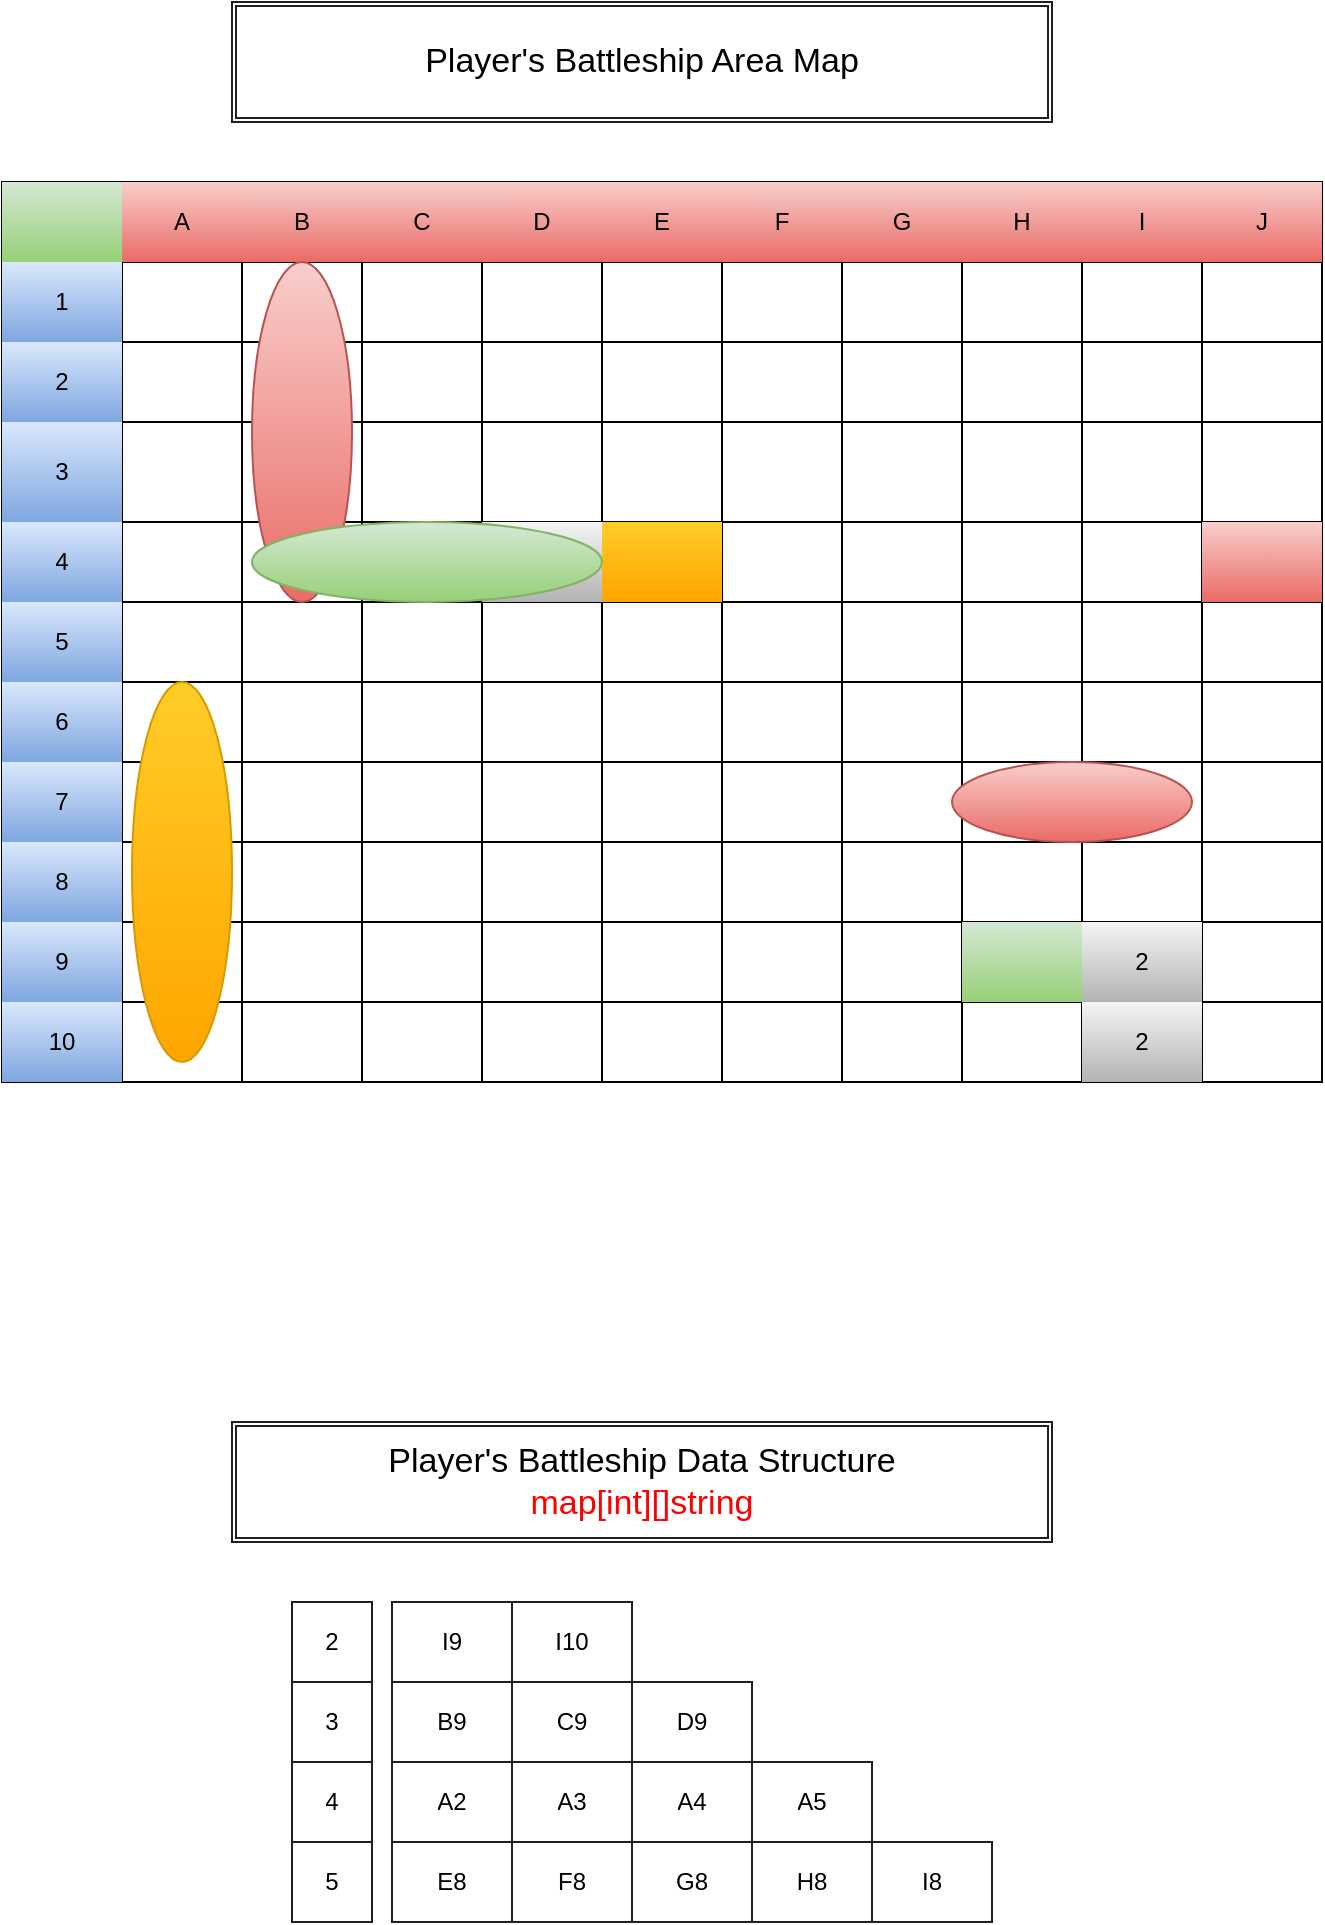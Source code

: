 <mxfile version="18.0.7" type="device"><diagram id="h05u7Pq15BUzlcT7eHRh" name="Page-1"><mxGraphModel dx="1426" dy="708" grid="1" gridSize="10" guides="1" tooltips="1" connect="1" arrows="1" fold="1" page="1" pageScale="1" pageWidth="850" pageHeight="1100" math="0" shadow="0"><root><mxCell id="0"/><mxCell id="1" parent="0"/><mxCell id="_9faT1ZY1hjfOCnHFq_g-1" value="" style="shape=table;html=1;whiteSpace=wrap;startSize=0;container=1;collapsible=0;childLayout=tableLayout;" parent="1" vertex="1"><mxGeometry x="95" y="120" width="660" height="450" as="geometry"/></mxCell><mxCell id="_9faT1ZY1hjfOCnHFq_g-2" value="" style="shape=tableRow;horizontal=0;startSize=0;swimlaneHead=0;swimlaneBody=0;top=0;left=0;bottom=0;right=0;collapsible=0;dropTarget=0;fillColor=none;points=[[0,0.5],[1,0.5]];portConstraint=eastwest;" parent="_9faT1ZY1hjfOCnHFq_g-1" vertex="1"><mxGeometry width="660" height="40" as="geometry"/></mxCell><mxCell id="_9faT1ZY1hjfOCnHFq_g-35" style="shape=partialRectangle;html=1;whiteSpace=wrap;connectable=0;fillColor=#d5e8d4;top=0;left=0;bottom=0;right=0;overflow=hidden;gradientColor=#97d077;strokeColor=#82b366;" parent="_9faT1ZY1hjfOCnHFq_g-2" vertex="1"><mxGeometry width="60" height="40" as="geometry"><mxRectangle width="60" height="40" as="alternateBounds"/></mxGeometry></mxCell><mxCell id="_9faT1ZY1hjfOCnHFq_g-32" value="A" style="shape=partialRectangle;html=1;whiteSpace=wrap;connectable=0;fillColor=#f8cecc;top=0;left=0;bottom=0;right=0;overflow=hidden;strokeColor=#b85450;gradientColor=#ea6b66;" parent="_9faT1ZY1hjfOCnHFq_g-2" vertex="1"><mxGeometry x="60" width="60" height="40" as="geometry"><mxRectangle width="60" height="40" as="alternateBounds"/></mxGeometry></mxCell><mxCell id="_9faT1ZY1hjfOCnHFq_g-29" value="B" style="shape=partialRectangle;html=1;whiteSpace=wrap;connectable=0;fillColor=#f8cecc;top=0;left=0;bottom=0;right=0;overflow=hidden;gradientColor=#ea6b66;strokeColor=#b85450;" parent="_9faT1ZY1hjfOCnHFq_g-2" vertex="1"><mxGeometry x="120" width="60" height="40" as="geometry"><mxRectangle width="60" height="40" as="alternateBounds"/></mxGeometry></mxCell><mxCell id="_9faT1ZY1hjfOCnHFq_g-26" value="C" style="shape=partialRectangle;html=1;whiteSpace=wrap;connectable=0;fillColor=#f8cecc;top=0;left=0;bottom=0;right=0;overflow=hidden;gradientColor=#ea6b66;strokeColor=#b85450;" parent="_9faT1ZY1hjfOCnHFq_g-2" vertex="1"><mxGeometry x="180" width="60" height="40" as="geometry"><mxRectangle width="60" height="40" as="alternateBounds"/></mxGeometry></mxCell><mxCell id="_9faT1ZY1hjfOCnHFq_g-23" value="D" style="shape=partialRectangle;html=1;whiteSpace=wrap;connectable=0;fillColor=#f8cecc;top=0;left=0;bottom=0;right=0;overflow=hidden;gradientColor=#ea6b66;strokeColor=#b85450;" parent="_9faT1ZY1hjfOCnHFq_g-2" vertex="1"><mxGeometry x="240" width="60" height="40" as="geometry"><mxRectangle width="60" height="40" as="alternateBounds"/></mxGeometry></mxCell><mxCell id="_9faT1ZY1hjfOCnHFq_g-20" value="E" style="shape=partialRectangle;html=1;whiteSpace=wrap;connectable=0;fillColor=#f8cecc;top=0;left=0;bottom=0;right=0;overflow=hidden;gradientColor=#ea6b66;strokeColor=#b85450;" parent="_9faT1ZY1hjfOCnHFq_g-2" vertex="1"><mxGeometry x="300" width="60" height="40" as="geometry"><mxRectangle width="60" height="40" as="alternateBounds"/></mxGeometry></mxCell><mxCell id="_9faT1ZY1hjfOCnHFq_g-17" value="F" style="shape=partialRectangle;html=1;whiteSpace=wrap;connectable=0;fillColor=#f8cecc;top=0;left=0;bottom=0;right=0;overflow=hidden;gradientColor=#ea6b66;strokeColor=#b85450;" parent="_9faT1ZY1hjfOCnHFq_g-2" vertex="1"><mxGeometry x="360" width="60" height="40" as="geometry"><mxRectangle width="60" height="40" as="alternateBounds"/></mxGeometry></mxCell><mxCell id="_9faT1ZY1hjfOCnHFq_g-14" value="G" style="shape=partialRectangle;html=1;whiteSpace=wrap;connectable=0;fillColor=#f8cecc;top=0;left=0;bottom=0;right=0;overflow=hidden;gradientColor=#ea6b66;strokeColor=#b85450;" parent="_9faT1ZY1hjfOCnHFq_g-2" vertex="1"><mxGeometry x="420" width="60" height="40" as="geometry"><mxRectangle width="60" height="40" as="alternateBounds"/></mxGeometry></mxCell><mxCell id="_9faT1ZY1hjfOCnHFq_g-3" value="H" style="shape=partialRectangle;html=1;whiteSpace=wrap;connectable=0;fillColor=#f8cecc;top=0;left=0;bottom=0;right=0;overflow=hidden;gradientColor=#ea6b66;strokeColor=#b85450;" parent="_9faT1ZY1hjfOCnHFq_g-2" vertex="1"><mxGeometry x="480" width="60" height="40" as="geometry"><mxRectangle width="60" height="40" as="alternateBounds"/></mxGeometry></mxCell><mxCell id="_9faT1ZY1hjfOCnHFq_g-4" value="I" style="shape=partialRectangle;html=1;whiteSpace=wrap;connectable=0;fillColor=#f8cecc;top=0;left=0;bottom=0;right=0;overflow=hidden;gradientColor=#ea6b66;strokeColor=#b85450;" parent="_9faT1ZY1hjfOCnHFq_g-2" vertex="1"><mxGeometry x="540" width="60" height="40" as="geometry"><mxRectangle width="60" height="40" as="alternateBounds"/></mxGeometry></mxCell><mxCell id="_9faT1ZY1hjfOCnHFq_g-5" value="J" style="shape=partialRectangle;html=1;whiteSpace=wrap;connectable=0;fillColor=#f8cecc;top=0;left=0;bottom=0;right=0;overflow=hidden;gradientColor=#ea6b66;strokeColor=#b85450;" parent="_9faT1ZY1hjfOCnHFq_g-2" vertex="1"><mxGeometry x="600" width="60" height="40" as="geometry"><mxRectangle width="60" height="40" as="alternateBounds"/></mxGeometry></mxCell><mxCell id="_9faT1ZY1hjfOCnHFq_g-6" value="" style="shape=tableRow;horizontal=0;startSize=0;swimlaneHead=0;swimlaneBody=0;top=0;left=0;bottom=0;right=0;collapsible=0;dropTarget=0;fillColor=none;points=[[0,0.5],[1,0.5]];portConstraint=eastwest;" parent="_9faT1ZY1hjfOCnHFq_g-1" vertex="1"><mxGeometry y="40" width="660" height="40" as="geometry"/></mxCell><mxCell id="_9faT1ZY1hjfOCnHFq_g-36" value="1" style="shape=partialRectangle;html=1;whiteSpace=wrap;connectable=0;fillColor=#dae8fc;top=0;left=0;bottom=0;right=0;overflow=hidden;gradientColor=#7ea6e0;strokeColor=#6c8ebf;" parent="_9faT1ZY1hjfOCnHFq_g-6" vertex="1"><mxGeometry width="60" height="40" as="geometry"><mxRectangle width="60" height="40" as="alternateBounds"/></mxGeometry></mxCell><mxCell id="_9faT1ZY1hjfOCnHFq_g-33" style="shape=partialRectangle;html=1;whiteSpace=wrap;connectable=0;fillColor=none;top=0;left=0;bottom=0;right=0;overflow=hidden;" parent="_9faT1ZY1hjfOCnHFq_g-6" vertex="1"><mxGeometry x="60" width="60" height="40" as="geometry"><mxRectangle width="60" height="40" as="alternateBounds"/></mxGeometry></mxCell><mxCell id="_9faT1ZY1hjfOCnHFq_g-30" style="shape=partialRectangle;html=1;whiteSpace=wrap;connectable=0;fillColor=none;top=0;left=0;bottom=0;right=0;overflow=hidden;" parent="_9faT1ZY1hjfOCnHFq_g-6" vertex="1"><mxGeometry x="120" width="60" height="40" as="geometry"><mxRectangle width="60" height="40" as="alternateBounds"/></mxGeometry></mxCell><mxCell id="_9faT1ZY1hjfOCnHFq_g-27" style="shape=partialRectangle;html=1;whiteSpace=wrap;connectable=0;fillColor=none;top=0;left=0;bottom=0;right=0;overflow=hidden;" parent="_9faT1ZY1hjfOCnHFq_g-6" vertex="1"><mxGeometry x="180" width="60" height="40" as="geometry"><mxRectangle width="60" height="40" as="alternateBounds"/></mxGeometry></mxCell><mxCell id="_9faT1ZY1hjfOCnHFq_g-24" style="shape=partialRectangle;html=1;whiteSpace=wrap;connectable=0;fillColor=none;top=0;left=0;bottom=0;right=0;overflow=hidden;" parent="_9faT1ZY1hjfOCnHFq_g-6" vertex="1"><mxGeometry x="240" width="60" height="40" as="geometry"><mxRectangle width="60" height="40" as="alternateBounds"/></mxGeometry></mxCell><mxCell id="_9faT1ZY1hjfOCnHFq_g-21" style="shape=partialRectangle;html=1;whiteSpace=wrap;connectable=0;fillColor=none;top=0;left=0;bottom=0;right=0;overflow=hidden;" parent="_9faT1ZY1hjfOCnHFq_g-6" vertex="1"><mxGeometry x="300" width="60" height="40" as="geometry"><mxRectangle width="60" height="40" as="alternateBounds"/></mxGeometry></mxCell><mxCell id="_9faT1ZY1hjfOCnHFq_g-18" style="shape=partialRectangle;html=1;whiteSpace=wrap;connectable=0;fillColor=none;top=0;left=0;bottom=0;right=0;overflow=hidden;" parent="_9faT1ZY1hjfOCnHFq_g-6" vertex="1"><mxGeometry x="360" width="60" height="40" as="geometry"><mxRectangle width="60" height="40" as="alternateBounds"/></mxGeometry></mxCell><mxCell id="_9faT1ZY1hjfOCnHFq_g-15" style="shape=partialRectangle;html=1;whiteSpace=wrap;connectable=0;fillColor=none;top=0;left=0;bottom=0;right=0;overflow=hidden;" parent="_9faT1ZY1hjfOCnHFq_g-6" vertex="1"><mxGeometry x="420" width="60" height="40" as="geometry"><mxRectangle width="60" height="40" as="alternateBounds"/></mxGeometry></mxCell><mxCell id="_9faT1ZY1hjfOCnHFq_g-7" value="" style="shape=partialRectangle;html=1;whiteSpace=wrap;connectable=0;fillColor=none;top=0;left=0;bottom=0;right=0;overflow=hidden;" parent="_9faT1ZY1hjfOCnHFq_g-6" vertex="1"><mxGeometry x="480" width="60" height="40" as="geometry"><mxRectangle width="60" height="40" as="alternateBounds"/></mxGeometry></mxCell><mxCell id="_9faT1ZY1hjfOCnHFq_g-8" value="" style="shape=partialRectangle;html=1;whiteSpace=wrap;connectable=0;fillColor=none;top=0;left=0;bottom=0;right=0;overflow=hidden;" parent="_9faT1ZY1hjfOCnHFq_g-6" vertex="1"><mxGeometry x="540" width="60" height="40" as="geometry"><mxRectangle width="60" height="40" as="alternateBounds"/></mxGeometry></mxCell><mxCell id="_9faT1ZY1hjfOCnHFq_g-9" value="" style="shape=partialRectangle;html=1;whiteSpace=wrap;connectable=0;fillColor=none;top=0;left=0;bottom=0;right=0;overflow=hidden;" parent="_9faT1ZY1hjfOCnHFq_g-6" vertex="1"><mxGeometry x="600" width="60" height="40" as="geometry"><mxRectangle width="60" height="40" as="alternateBounds"/></mxGeometry></mxCell><mxCell id="_9faT1ZY1hjfOCnHFq_g-10" value="" style="shape=tableRow;horizontal=0;startSize=0;swimlaneHead=0;swimlaneBody=0;top=0;left=0;bottom=0;right=0;collapsible=0;dropTarget=0;fillColor=none;points=[[0,0.5],[1,0.5]];portConstraint=eastwest;" parent="_9faT1ZY1hjfOCnHFq_g-1" vertex="1"><mxGeometry y="80" width="660" height="40" as="geometry"/></mxCell><mxCell id="_9faT1ZY1hjfOCnHFq_g-37" value="2" style="shape=partialRectangle;html=1;whiteSpace=wrap;connectable=0;fillColor=#dae8fc;top=0;left=0;bottom=0;right=0;overflow=hidden;gradientColor=#7ea6e0;strokeColor=#6c8ebf;" parent="_9faT1ZY1hjfOCnHFq_g-10" vertex="1"><mxGeometry width="60" height="40" as="geometry"><mxRectangle width="60" height="40" as="alternateBounds"/></mxGeometry></mxCell><mxCell id="_9faT1ZY1hjfOCnHFq_g-34" style="shape=partialRectangle;html=1;whiteSpace=wrap;connectable=0;fillColor=none;top=0;left=0;bottom=0;right=0;overflow=hidden;" parent="_9faT1ZY1hjfOCnHFq_g-10" vertex="1"><mxGeometry x="60" width="60" height="40" as="geometry"><mxRectangle width="60" height="40" as="alternateBounds"/></mxGeometry></mxCell><mxCell id="_9faT1ZY1hjfOCnHFq_g-31" style="shape=partialRectangle;html=1;whiteSpace=wrap;connectable=0;fillColor=none;top=0;left=0;bottom=0;right=0;overflow=hidden;" parent="_9faT1ZY1hjfOCnHFq_g-10" vertex="1"><mxGeometry x="120" width="60" height="40" as="geometry"><mxRectangle width="60" height="40" as="alternateBounds"/></mxGeometry></mxCell><mxCell id="_9faT1ZY1hjfOCnHFq_g-28" style="shape=partialRectangle;html=1;whiteSpace=wrap;connectable=0;fillColor=none;top=0;left=0;bottom=0;right=0;overflow=hidden;" parent="_9faT1ZY1hjfOCnHFq_g-10" vertex="1"><mxGeometry x="180" width="60" height="40" as="geometry"><mxRectangle width="60" height="40" as="alternateBounds"/></mxGeometry></mxCell><mxCell id="_9faT1ZY1hjfOCnHFq_g-25" style="shape=partialRectangle;html=1;whiteSpace=wrap;connectable=0;fillColor=none;top=0;left=0;bottom=0;right=0;overflow=hidden;" parent="_9faT1ZY1hjfOCnHFq_g-10" vertex="1"><mxGeometry x="240" width="60" height="40" as="geometry"><mxRectangle width="60" height="40" as="alternateBounds"/></mxGeometry></mxCell><mxCell id="_9faT1ZY1hjfOCnHFq_g-22" style="shape=partialRectangle;html=1;whiteSpace=wrap;connectable=0;fillColor=none;top=0;left=0;bottom=0;right=0;overflow=hidden;" parent="_9faT1ZY1hjfOCnHFq_g-10" vertex="1"><mxGeometry x="300" width="60" height="40" as="geometry"><mxRectangle width="60" height="40" as="alternateBounds"/></mxGeometry></mxCell><mxCell id="_9faT1ZY1hjfOCnHFq_g-19" style="shape=partialRectangle;html=1;whiteSpace=wrap;connectable=0;fillColor=none;top=0;left=0;bottom=0;right=0;overflow=hidden;" parent="_9faT1ZY1hjfOCnHFq_g-10" vertex="1"><mxGeometry x="360" width="60" height="40" as="geometry"><mxRectangle width="60" height="40" as="alternateBounds"/></mxGeometry></mxCell><mxCell id="_9faT1ZY1hjfOCnHFq_g-16" style="shape=partialRectangle;html=1;whiteSpace=wrap;connectable=0;fillColor=none;top=0;left=0;bottom=0;right=0;overflow=hidden;" parent="_9faT1ZY1hjfOCnHFq_g-10" vertex="1"><mxGeometry x="420" width="60" height="40" as="geometry"><mxRectangle width="60" height="40" as="alternateBounds"/></mxGeometry></mxCell><mxCell id="_9faT1ZY1hjfOCnHFq_g-11" value="" style="shape=partialRectangle;html=1;whiteSpace=wrap;connectable=0;fillColor=none;top=0;left=0;bottom=0;right=0;overflow=hidden;" parent="_9faT1ZY1hjfOCnHFq_g-10" vertex="1"><mxGeometry x="480" width="60" height="40" as="geometry"><mxRectangle width="60" height="40" as="alternateBounds"/></mxGeometry></mxCell><mxCell id="_9faT1ZY1hjfOCnHFq_g-12" value="" style="shape=partialRectangle;html=1;whiteSpace=wrap;connectable=0;fillColor=none;top=0;left=0;bottom=0;right=0;overflow=hidden;" parent="_9faT1ZY1hjfOCnHFq_g-10" vertex="1"><mxGeometry x="540" width="60" height="40" as="geometry"><mxRectangle width="60" height="40" as="alternateBounds"/></mxGeometry></mxCell><mxCell id="_9faT1ZY1hjfOCnHFq_g-13" value="" style="shape=partialRectangle;html=1;whiteSpace=wrap;connectable=0;fillColor=none;top=0;left=0;bottom=0;right=0;overflow=hidden;pointerEvents=1;" parent="_9faT1ZY1hjfOCnHFq_g-10" vertex="1"><mxGeometry x="600" width="60" height="40" as="geometry"><mxRectangle width="60" height="40" as="alternateBounds"/></mxGeometry></mxCell><mxCell id="_9faT1ZY1hjfOCnHFq_g-38" style="shape=tableRow;horizontal=0;startSize=0;swimlaneHead=0;swimlaneBody=0;top=0;left=0;bottom=0;right=0;collapsible=0;dropTarget=0;fillColor=none;points=[[0,0.5],[1,0.5]];portConstraint=eastwest;" parent="_9faT1ZY1hjfOCnHFq_g-1" vertex="1"><mxGeometry y="120" width="660" height="50" as="geometry"/></mxCell><mxCell id="_9faT1ZY1hjfOCnHFq_g-39" value="3" style="shape=partialRectangle;html=1;whiteSpace=wrap;connectable=0;fillColor=#dae8fc;top=0;left=0;bottom=0;right=0;overflow=hidden;gradientColor=#7ea6e0;strokeColor=#6c8ebf;" parent="_9faT1ZY1hjfOCnHFq_g-38" vertex="1"><mxGeometry width="60" height="50" as="geometry"><mxRectangle width="60" height="50" as="alternateBounds"/></mxGeometry></mxCell><mxCell id="_9faT1ZY1hjfOCnHFq_g-40" style="shape=partialRectangle;html=1;whiteSpace=wrap;connectable=0;fillColor=none;top=0;left=0;bottom=0;right=0;overflow=hidden;" parent="_9faT1ZY1hjfOCnHFq_g-38" vertex="1"><mxGeometry x="60" width="60" height="50" as="geometry"><mxRectangle width="60" height="50" as="alternateBounds"/></mxGeometry></mxCell><mxCell id="_9faT1ZY1hjfOCnHFq_g-41" style="shape=partialRectangle;html=1;whiteSpace=wrap;connectable=0;fillColor=none;top=0;left=0;bottom=0;right=0;overflow=hidden;" parent="_9faT1ZY1hjfOCnHFq_g-38" vertex="1"><mxGeometry x="120" width="60" height="50" as="geometry"><mxRectangle width="60" height="50" as="alternateBounds"/></mxGeometry></mxCell><mxCell id="_9faT1ZY1hjfOCnHFq_g-42" style="shape=partialRectangle;html=1;whiteSpace=wrap;connectable=0;fillColor=none;top=0;left=0;bottom=0;right=0;overflow=hidden;" parent="_9faT1ZY1hjfOCnHFq_g-38" vertex="1"><mxGeometry x="180" width="60" height="50" as="geometry"><mxRectangle width="60" height="50" as="alternateBounds"/></mxGeometry></mxCell><mxCell id="_9faT1ZY1hjfOCnHFq_g-43" style="shape=partialRectangle;html=1;whiteSpace=wrap;connectable=0;fillColor=none;top=0;left=0;bottom=0;right=0;overflow=hidden;" parent="_9faT1ZY1hjfOCnHFq_g-38" vertex="1"><mxGeometry x="240" width="60" height="50" as="geometry"><mxRectangle width="60" height="50" as="alternateBounds"/></mxGeometry></mxCell><mxCell id="_9faT1ZY1hjfOCnHFq_g-44" style="shape=partialRectangle;html=1;whiteSpace=wrap;connectable=0;fillColor=none;top=0;left=0;bottom=0;right=0;overflow=hidden;" parent="_9faT1ZY1hjfOCnHFq_g-38" vertex="1"><mxGeometry x="300" width="60" height="50" as="geometry"><mxRectangle width="60" height="50" as="alternateBounds"/></mxGeometry></mxCell><mxCell id="_9faT1ZY1hjfOCnHFq_g-45" style="shape=partialRectangle;html=1;whiteSpace=wrap;connectable=0;fillColor=none;top=0;left=0;bottom=0;right=0;overflow=hidden;" parent="_9faT1ZY1hjfOCnHFq_g-38" vertex="1"><mxGeometry x="360" width="60" height="50" as="geometry"><mxRectangle width="60" height="50" as="alternateBounds"/></mxGeometry></mxCell><mxCell id="_9faT1ZY1hjfOCnHFq_g-46" style="shape=partialRectangle;html=1;whiteSpace=wrap;connectable=0;fillColor=none;top=0;left=0;bottom=0;right=0;overflow=hidden;" parent="_9faT1ZY1hjfOCnHFq_g-38" vertex="1"><mxGeometry x="420" width="60" height="50" as="geometry"><mxRectangle width="60" height="50" as="alternateBounds"/></mxGeometry></mxCell><mxCell id="_9faT1ZY1hjfOCnHFq_g-47" style="shape=partialRectangle;html=1;whiteSpace=wrap;connectable=0;fillColor=none;top=0;left=0;bottom=0;right=0;overflow=hidden;" parent="_9faT1ZY1hjfOCnHFq_g-38" vertex="1"><mxGeometry x="480" width="60" height="50" as="geometry"><mxRectangle width="60" height="50" as="alternateBounds"/></mxGeometry></mxCell><mxCell id="_9faT1ZY1hjfOCnHFq_g-48" style="shape=partialRectangle;html=1;whiteSpace=wrap;connectable=0;fillColor=none;top=0;left=0;bottom=0;right=0;overflow=hidden;" parent="_9faT1ZY1hjfOCnHFq_g-38" vertex="1"><mxGeometry x="540" width="60" height="50" as="geometry"><mxRectangle width="60" height="50" as="alternateBounds"/></mxGeometry></mxCell><mxCell id="_9faT1ZY1hjfOCnHFq_g-49" style="shape=partialRectangle;html=1;whiteSpace=wrap;connectable=0;fillColor=none;top=0;left=0;bottom=0;right=0;overflow=hidden;pointerEvents=1;" parent="_9faT1ZY1hjfOCnHFq_g-38" vertex="1"><mxGeometry x="600" width="60" height="50" as="geometry"><mxRectangle width="60" height="50" as="alternateBounds"/></mxGeometry></mxCell><mxCell id="_9faT1ZY1hjfOCnHFq_g-50" style="shape=tableRow;horizontal=0;startSize=0;swimlaneHead=0;swimlaneBody=0;top=0;left=0;bottom=0;right=0;collapsible=0;dropTarget=0;fillColor=none;points=[[0,0.5],[1,0.5]];portConstraint=eastwest;" parent="_9faT1ZY1hjfOCnHFq_g-1" vertex="1"><mxGeometry y="170" width="660" height="40" as="geometry"/></mxCell><mxCell id="_9faT1ZY1hjfOCnHFq_g-51" value="4" style="shape=partialRectangle;html=1;whiteSpace=wrap;connectable=0;fillColor=#dae8fc;top=0;left=0;bottom=0;right=0;overflow=hidden;gradientColor=#7ea6e0;strokeColor=#6c8ebf;" parent="_9faT1ZY1hjfOCnHFq_g-50" vertex="1"><mxGeometry width="60" height="40" as="geometry"><mxRectangle width="60" height="40" as="alternateBounds"/></mxGeometry></mxCell><mxCell id="_9faT1ZY1hjfOCnHFq_g-52" style="shape=partialRectangle;html=1;whiteSpace=wrap;connectable=0;fillColor=none;top=0;left=0;bottom=0;right=0;overflow=hidden;" parent="_9faT1ZY1hjfOCnHFq_g-50" vertex="1"><mxGeometry x="60" width="60" height="40" as="geometry"><mxRectangle width="60" height="40" as="alternateBounds"/></mxGeometry></mxCell><mxCell id="_9faT1ZY1hjfOCnHFq_g-53" style="shape=partialRectangle;html=1;whiteSpace=wrap;connectable=0;fillColor=none;top=0;left=0;bottom=0;right=0;overflow=hidden;" parent="_9faT1ZY1hjfOCnHFq_g-50" vertex="1"><mxGeometry x="120" width="60" height="40" as="geometry"><mxRectangle width="60" height="40" as="alternateBounds"/></mxGeometry></mxCell><mxCell id="_9faT1ZY1hjfOCnHFq_g-54" style="shape=partialRectangle;html=1;whiteSpace=wrap;connectable=0;fillColor=none;top=0;left=0;bottom=0;right=0;overflow=hidden;" parent="_9faT1ZY1hjfOCnHFq_g-50" vertex="1"><mxGeometry x="180" width="60" height="40" as="geometry"><mxRectangle width="60" height="40" as="alternateBounds"/></mxGeometry></mxCell><mxCell id="_9faT1ZY1hjfOCnHFq_g-55" style="shape=partialRectangle;html=1;whiteSpace=wrap;connectable=0;fillColor=#f5f5f5;top=0;left=0;bottom=0;right=0;overflow=hidden;gradientColor=#b3b3b3;strokeColor=#666666;" parent="_9faT1ZY1hjfOCnHFq_g-50" vertex="1"><mxGeometry x="240" width="60" height="40" as="geometry"><mxRectangle width="60" height="40" as="alternateBounds"/></mxGeometry></mxCell><mxCell id="_9faT1ZY1hjfOCnHFq_g-56" style="shape=partialRectangle;html=1;whiteSpace=wrap;connectable=0;fillColor=#ffcd28;top=0;left=0;bottom=0;right=0;overflow=hidden;gradientColor=#ffa500;strokeColor=#d79b00;" parent="_9faT1ZY1hjfOCnHFq_g-50" vertex="1"><mxGeometry x="300" width="60" height="40" as="geometry"><mxRectangle width="60" height="40" as="alternateBounds"/></mxGeometry></mxCell><mxCell id="_9faT1ZY1hjfOCnHFq_g-57" style="shape=partialRectangle;html=1;whiteSpace=wrap;connectable=0;fillColor=none;top=0;left=0;bottom=0;right=0;overflow=hidden;" parent="_9faT1ZY1hjfOCnHFq_g-50" vertex="1"><mxGeometry x="360" width="60" height="40" as="geometry"><mxRectangle width="60" height="40" as="alternateBounds"/></mxGeometry></mxCell><mxCell id="_9faT1ZY1hjfOCnHFq_g-58" style="shape=partialRectangle;html=1;whiteSpace=wrap;connectable=0;fillColor=none;top=0;left=0;bottom=0;right=0;overflow=hidden;" parent="_9faT1ZY1hjfOCnHFq_g-50" vertex="1"><mxGeometry x="420" width="60" height="40" as="geometry"><mxRectangle width="60" height="40" as="alternateBounds"/></mxGeometry></mxCell><mxCell id="_9faT1ZY1hjfOCnHFq_g-59" style="shape=partialRectangle;html=1;whiteSpace=wrap;connectable=0;fillColor=none;top=0;left=0;bottom=0;right=0;overflow=hidden;" parent="_9faT1ZY1hjfOCnHFq_g-50" vertex="1"><mxGeometry x="480" width="60" height="40" as="geometry"><mxRectangle width="60" height="40" as="alternateBounds"/></mxGeometry></mxCell><mxCell id="_9faT1ZY1hjfOCnHFq_g-60" style="shape=partialRectangle;html=1;whiteSpace=wrap;connectable=0;fillColor=none;top=0;left=0;bottom=0;right=0;overflow=hidden;" parent="_9faT1ZY1hjfOCnHFq_g-50" vertex="1"><mxGeometry x="540" width="60" height="40" as="geometry"><mxRectangle width="60" height="40" as="alternateBounds"/></mxGeometry></mxCell><mxCell id="_9faT1ZY1hjfOCnHFq_g-61" style="shape=partialRectangle;html=1;whiteSpace=wrap;connectable=0;fillColor=#f8cecc;top=0;left=0;bottom=0;right=0;overflow=hidden;pointerEvents=1;gradientColor=#ea6b66;strokeColor=#b85450;" parent="_9faT1ZY1hjfOCnHFq_g-50" vertex="1"><mxGeometry x="600" width="60" height="40" as="geometry"><mxRectangle width="60" height="40" as="alternateBounds"/></mxGeometry></mxCell><mxCell id="_9faT1ZY1hjfOCnHFq_g-62" style="shape=tableRow;horizontal=0;startSize=0;swimlaneHead=0;swimlaneBody=0;top=0;left=0;bottom=0;right=0;collapsible=0;dropTarget=0;fillColor=none;points=[[0,0.5],[1,0.5]];portConstraint=eastwest;" parent="_9faT1ZY1hjfOCnHFq_g-1" vertex="1"><mxGeometry y="210" width="660" height="40" as="geometry"/></mxCell><mxCell id="_9faT1ZY1hjfOCnHFq_g-63" value="5" style="shape=partialRectangle;html=1;whiteSpace=wrap;connectable=0;fillColor=#dae8fc;top=0;left=0;bottom=0;right=0;overflow=hidden;gradientColor=#7ea6e0;strokeColor=#6c8ebf;" parent="_9faT1ZY1hjfOCnHFq_g-62" vertex="1"><mxGeometry width="60" height="40" as="geometry"><mxRectangle width="60" height="40" as="alternateBounds"/></mxGeometry></mxCell><mxCell id="_9faT1ZY1hjfOCnHFq_g-64" style="shape=partialRectangle;html=1;whiteSpace=wrap;connectable=0;fillColor=none;top=0;left=0;bottom=0;right=0;overflow=hidden;" parent="_9faT1ZY1hjfOCnHFq_g-62" vertex="1"><mxGeometry x="60" width="60" height="40" as="geometry"><mxRectangle width="60" height="40" as="alternateBounds"/></mxGeometry></mxCell><mxCell id="_9faT1ZY1hjfOCnHFq_g-65" style="shape=partialRectangle;html=1;whiteSpace=wrap;connectable=0;fillColor=none;top=0;left=0;bottom=0;right=0;overflow=hidden;" parent="_9faT1ZY1hjfOCnHFq_g-62" vertex="1"><mxGeometry x="120" width="60" height="40" as="geometry"><mxRectangle width="60" height="40" as="alternateBounds"/></mxGeometry></mxCell><mxCell id="_9faT1ZY1hjfOCnHFq_g-66" style="shape=partialRectangle;html=1;whiteSpace=wrap;connectable=0;fillColor=none;top=0;left=0;bottom=0;right=0;overflow=hidden;" parent="_9faT1ZY1hjfOCnHFq_g-62" vertex="1"><mxGeometry x="180" width="60" height="40" as="geometry"><mxRectangle width="60" height="40" as="alternateBounds"/></mxGeometry></mxCell><mxCell id="_9faT1ZY1hjfOCnHFq_g-67" style="shape=partialRectangle;html=1;whiteSpace=wrap;connectable=0;fillColor=none;top=0;left=0;bottom=0;right=0;overflow=hidden;" parent="_9faT1ZY1hjfOCnHFq_g-62" vertex="1"><mxGeometry x="240" width="60" height="40" as="geometry"><mxRectangle width="60" height="40" as="alternateBounds"/></mxGeometry></mxCell><mxCell id="_9faT1ZY1hjfOCnHFq_g-68" style="shape=partialRectangle;html=1;whiteSpace=wrap;connectable=0;fillColor=none;top=0;left=0;bottom=0;right=0;overflow=hidden;" parent="_9faT1ZY1hjfOCnHFq_g-62" vertex="1"><mxGeometry x="300" width="60" height="40" as="geometry"><mxRectangle width="60" height="40" as="alternateBounds"/></mxGeometry></mxCell><mxCell id="_9faT1ZY1hjfOCnHFq_g-69" style="shape=partialRectangle;html=1;whiteSpace=wrap;connectable=0;fillColor=none;top=0;left=0;bottom=0;right=0;overflow=hidden;" parent="_9faT1ZY1hjfOCnHFq_g-62" vertex="1"><mxGeometry x="360" width="60" height="40" as="geometry"><mxRectangle width="60" height="40" as="alternateBounds"/></mxGeometry></mxCell><mxCell id="_9faT1ZY1hjfOCnHFq_g-70" style="shape=partialRectangle;html=1;whiteSpace=wrap;connectable=0;fillColor=none;top=0;left=0;bottom=0;right=0;overflow=hidden;" parent="_9faT1ZY1hjfOCnHFq_g-62" vertex="1"><mxGeometry x="420" width="60" height="40" as="geometry"><mxRectangle width="60" height="40" as="alternateBounds"/></mxGeometry></mxCell><mxCell id="_9faT1ZY1hjfOCnHFq_g-71" style="shape=partialRectangle;html=1;whiteSpace=wrap;connectable=0;fillColor=none;top=0;left=0;bottom=0;right=0;overflow=hidden;" parent="_9faT1ZY1hjfOCnHFq_g-62" vertex="1"><mxGeometry x="480" width="60" height="40" as="geometry"><mxRectangle width="60" height="40" as="alternateBounds"/></mxGeometry></mxCell><mxCell id="_9faT1ZY1hjfOCnHFq_g-72" style="shape=partialRectangle;html=1;whiteSpace=wrap;connectable=0;fillColor=none;top=0;left=0;bottom=0;right=0;overflow=hidden;" parent="_9faT1ZY1hjfOCnHFq_g-62" vertex="1"><mxGeometry x="540" width="60" height="40" as="geometry"><mxRectangle width="60" height="40" as="alternateBounds"/></mxGeometry></mxCell><mxCell id="_9faT1ZY1hjfOCnHFq_g-73" style="shape=partialRectangle;html=1;whiteSpace=wrap;connectable=0;fillColor=none;top=0;left=0;bottom=0;right=0;overflow=hidden;pointerEvents=1;" parent="_9faT1ZY1hjfOCnHFq_g-62" vertex="1"><mxGeometry x="600" width="60" height="40" as="geometry"><mxRectangle width="60" height="40" as="alternateBounds"/></mxGeometry></mxCell><mxCell id="_9faT1ZY1hjfOCnHFq_g-74" style="shape=tableRow;horizontal=0;startSize=0;swimlaneHead=0;swimlaneBody=0;top=0;left=0;bottom=0;right=0;collapsible=0;dropTarget=0;fillColor=none;points=[[0,0.5],[1,0.5]];portConstraint=eastwest;" parent="_9faT1ZY1hjfOCnHFq_g-1" vertex="1"><mxGeometry y="250" width="660" height="40" as="geometry"/></mxCell><mxCell id="_9faT1ZY1hjfOCnHFq_g-75" value="6" style="shape=partialRectangle;html=1;whiteSpace=wrap;connectable=0;fillColor=#dae8fc;top=0;left=0;bottom=0;right=0;overflow=hidden;gradientColor=#7ea6e0;strokeColor=#6c8ebf;" parent="_9faT1ZY1hjfOCnHFq_g-74" vertex="1"><mxGeometry width="60" height="40" as="geometry"><mxRectangle width="60" height="40" as="alternateBounds"/></mxGeometry></mxCell><mxCell id="_9faT1ZY1hjfOCnHFq_g-76" style="shape=partialRectangle;html=1;whiteSpace=wrap;connectable=0;fillColor=none;top=0;left=0;bottom=0;right=0;overflow=hidden;" parent="_9faT1ZY1hjfOCnHFq_g-74" vertex="1"><mxGeometry x="60" width="60" height="40" as="geometry"><mxRectangle width="60" height="40" as="alternateBounds"/></mxGeometry></mxCell><mxCell id="_9faT1ZY1hjfOCnHFq_g-77" style="shape=partialRectangle;html=1;whiteSpace=wrap;connectable=0;fillColor=none;top=0;left=0;bottom=0;right=0;overflow=hidden;" parent="_9faT1ZY1hjfOCnHFq_g-74" vertex="1"><mxGeometry x="120" width="60" height="40" as="geometry"><mxRectangle width="60" height="40" as="alternateBounds"/></mxGeometry></mxCell><mxCell id="_9faT1ZY1hjfOCnHFq_g-78" style="shape=partialRectangle;html=1;whiteSpace=wrap;connectable=0;fillColor=none;top=0;left=0;bottom=0;right=0;overflow=hidden;" parent="_9faT1ZY1hjfOCnHFq_g-74" vertex="1"><mxGeometry x="180" width="60" height="40" as="geometry"><mxRectangle width="60" height="40" as="alternateBounds"/></mxGeometry></mxCell><mxCell id="_9faT1ZY1hjfOCnHFq_g-79" style="shape=partialRectangle;html=1;whiteSpace=wrap;connectable=0;fillColor=none;top=0;left=0;bottom=0;right=0;overflow=hidden;" parent="_9faT1ZY1hjfOCnHFq_g-74" vertex="1"><mxGeometry x="240" width="60" height="40" as="geometry"><mxRectangle width="60" height="40" as="alternateBounds"/></mxGeometry></mxCell><mxCell id="_9faT1ZY1hjfOCnHFq_g-80" style="shape=partialRectangle;html=1;whiteSpace=wrap;connectable=0;fillColor=none;top=0;left=0;bottom=0;right=0;overflow=hidden;" parent="_9faT1ZY1hjfOCnHFq_g-74" vertex="1"><mxGeometry x="300" width="60" height="40" as="geometry"><mxRectangle width="60" height="40" as="alternateBounds"/></mxGeometry></mxCell><mxCell id="_9faT1ZY1hjfOCnHFq_g-81" style="shape=partialRectangle;html=1;whiteSpace=wrap;connectable=0;fillColor=none;top=0;left=0;bottom=0;right=0;overflow=hidden;" parent="_9faT1ZY1hjfOCnHFq_g-74" vertex="1"><mxGeometry x="360" width="60" height="40" as="geometry"><mxRectangle width="60" height="40" as="alternateBounds"/></mxGeometry></mxCell><mxCell id="_9faT1ZY1hjfOCnHFq_g-82" style="shape=partialRectangle;html=1;whiteSpace=wrap;connectable=0;fillColor=none;top=0;left=0;bottom=0;right=0;overflow=hidden;" parent="_9faT1ZY1hjfOCnHFq_g-74" vertex="1"><mxGeometry x="420" width="60" height="40" as="geometry"><mxRectangle width="60" height="40" as="alternateBounds"/></mxGeometry></mxCell><mxCell id="_9faT1ZY1hjfOCnHFq_g-83" style="shape=partialRectangle;html=1;whiteSpace=wrap;connectable=0;fillColor=none;top=0;left=0;bottom=0;right=0;overflow=hidden;" parent="_9faT1ZY1hjfOCnHFq_g-74" vertex="1"><mxGeometry x="480" width="60" height="40" as="geometry"><mxRectangle width="60" height="40" as="alternateBounds"/></mxGeometry></mxCell><mxCell id="_9faT1ZY1hjfOCnHFq_g-84" style="shape=partialRectangle;html=1;whiteSpace=wrap;connectable=0;fillColor=none;top=0;left=0;bottom=0;right=0;overflow=hidden;" parent="_9faT1ZY1hjfOCnHFq_g-74" vertex="1"><mxGeometry x="540" width="60" height="40" as="geometry"><mxRectangle width="60" height="40" as="alternateBounds"/></mxGeometry></mxCell><mxCell id="_9faT1ZY1hjfOCnHFq_g-85" style="shape=partialRectangle;html=1;whiteSpace=wrap;connectable=0;fillColor=none;top=0;left=0;bottom=0;right=0;overflow=hidden;pointerEvents=1;" parent="_9faT1ZY1hjfOCnHFq_g-74" vertex="1"><mxGeometry x="600" width="60" height="40" as="geometry"><mxRectangle width="60" height="40" as="alternateBounds"/></mxGeometry></mxCell><mxCell id="_9faT1ZY1hjfOCnHFq_g-86" style="shape=tableRow;horizontal=0;startSize=0;swimlaneHead=0;swimlaneBody=0;top=0;left=0;bottom=0;right=0;collapsible=0;dropTarget=0;fillColor=none;points=[[0,0.5],[1,0.5]];portConstraint=eastwest;" parent="_9faT1ZY1hjfOCnHFq_g-1" vertex="1"><mxGeometry y="290" width="660" height="40" as="geometry"/></mxCell><mxCell id="_9faT1ZY1hjfOCnHFq_g-87" value="7" style="shape=partialRectangle;html=1;whiteSpace=wrap;connectable=0;fillColor=#dae8fc;top=0;left=0;bottom=0;right=0;overflow=hidden;gradientColor=#7ea6e0;strokeColor=#6c8ebf;" parent="_9faT1ZY1hjfOCnHFq_g-86" vertex="1"><mxGeometry width="60" height="40" as="geometry"><mxRectangle width="60" height="40" as="alternateBounds"/></mxGeometry></mxCell><mxCell id="_9faT1ZY1hjfOCnHFq_g-88" style="shape=partialRectangle;html=1;whiteSpace=wrap;connectable=0;fillColor=none;top=0;left=0;bottom=0;right=0;overflow=hidden;" parent="_9faT1ZY1hjfOCnHFq_g-86" vertex="1"><mxGeometry x="60" width="60" height="40" as="geometry"><mxRectangle width="60" height="40" as="alternateBounds"/></mxGeometry></mxCell><mxCell id="_9faT1ZY1hjfOCnHFq_g-89" style="shape=partialRectangle;html=1;whiteSpace=wrap;connectable=0;fillColor=none;top=0;left=0;bottom=0;right=0;overflow=hidden;" parent="_9faT1ZY1hjfOCnHFq_g-86" vertex="1"><mxGeometry x="120" width="60" height="40" as="geometry"><mxRectangle width="60" height="40" as="alternateBounds"/></mxGeometry></mxCell><mxCell id="_9faT1ZY1hjfOCnHFq_g-90" style="shape=partialRectangle;html=1;whiteSpace=wrap;connectable=0;fillColor=none;top=0;left=0;bottom=0;right=0;overflow=hidden;" parent="_9faT1ZY1hjfOCnHFq_g-86" vertex="1"><mxGeometry x="180" width="60" height="40" as="geometry"><mxRectangle width="60" height="40" as="alternateBounds"/></mxGeometry></mxCell><mxCell id="_9faT1ZY1hjfOCnHFq_g-91" style="shape=partialRectangle;html=1;whiteSpace=wrap;connectable=0;fillColor=none;top=0;left=0;bottom=0;right=0;overflow=hidden;" parent="_9faT1ZY1hjfOCnHFq_g-86" vertex="1"><mxGeometry x="240" width="60" height="40" as="geometry"><mxRectangle width="60" height="40" as="alternateBounds"/></mxGeometry></mxCell><mxCell id="_9faT1ZY1hjfOCnHFq_g-92" style="shape=partialRectangle;html=1;whiteSpace=wrap;connectable=0;fillColor=none;top=0;left=0;bottom=0;right=0;overflow=hidden;" parent="_9faT1ZY1hjfOCnHFq_g-86" vertex="1"><mxGeometry x="300" width="60" height="40" as="geometry"><mxRectangle width="60" height="40" as="alternateBounds"/></mxGeometry></mxCell><mxCell id="_9faT1ZY1hjfOCnHFq_g-93" style="shape=partialRectangle;html=1;whiteSpace=wrap;connectable=0;fillColor=none;top=0;left=0;bottom=0;right=0;overflow=hidden;" parent="_9faT1ZY1hjfOCnHFq_g-86" vertex="1"><mxGeometry x="360" width="60" height="40" as="geometry"><mxRectangle width="60" height="40" as="alternateBounds"/></mxGeometry></mxCell><mxCell id="_9faT1ZY1hjfOCnHFq_g-94" style="shape=partialRectangle;html=1;whiteSpace=wrap;connectable=0;fillColor=none;top=0;left=0;bottom=0;right=0;overflow=hidden;" parent="_9faT1ZY1hjfOCnHFq_g-86" vertex="1"><mxGeometry x="420" width="60" height="40" as="geometry"><mxRectangle width="60" height="40" as="alternateBounds"/></mxGeometry></mxCell><mxCell id="_9faT1ZY1hjfOCnHFq_g-95" style="shape=partialRectangle;html=1;whiteSpace=wrap;connectable=0;fillColor=none;top=0;left=0;bottom=0;right=0;overflow=hidden;" parent="_9faT1ZY1hjfOCnHFq_g-86" vertex="1"><mxGeometry x="480" width="60" height="40" as="geometry"><mxRectangle width="60" height="40" as="alternateBounds"/></mxGeometry></mxCell><mxCell id="_9faT1ZY1hjfOCnHFq_g-96" style="shape=partialRectangle;html=1;whiteSpace=wrap;connectable=0;fillColor=none;top=0;left=0;bottom=0;right=0;overflow=hidden;" parent="_9faT1ZY1hjfOCnHFq_g-86" vertex="1"><mxGeometry x="540" width="60" height="40" as="geometry"><mxRectangle width="60" height="40" as="alternateBounds"/></mxGeometry></mxCell><mxCell id="_9faT1ZY1hjfOCnHFq_g-97" style="shape=partialRectangle;html=1;whiteSpace=wrap;connectable=0;fillColor=none;top=0;left=0;bottom=0;right=0;overflow=hidden;pointerEvents=1;" parent="_9faT1ZY1hjfOCnHFq_g-86" vertex="1"><mxGeometry x="600" width="60" height="40" as="geometry"><mxRectangle width="60" height="40" as="alternateBounds"/></mxGeometry></mxCell><mxCell id="_9faT1ZY1hjfOCnHFq_g-98" style="shape=tableRow;horizontal=0;startSize=0;swimlaneHead=0;swimlaneBody=0;top=0;left=0;bottom=0;right=0;collapsible=0;dropTarget=0;fillColor=none;points=[[0,0.5],[1,0.5]];portConstraint=eastwest;" parent="_9faT1ZY1hjfOCnHFq_g-1" vertex="1"><mxGeometry y="330" width="660" height="40" as="geometry"/></mxCell><mxCell id="_9faT1ZY1hjfOCnHFq_g-99" value="8" style="shape=partialRectangle;html=1;whiteSpace=wrap;connectable=0;fillColor=#dae8fc;top=0;left=0;bottom=0;right=0;overflow=hidden;gradientColor=#7ea6e0;strokeColor=#6c8ebf;" parent="_9faT1ZY1hjfOCnHFq_g-98" vertex="1"><mxGeometry width="60" height="40" as="geometry"><mxRectangle width="60" height="40" as="alternateBounds"/></mxGeometry></mxCell><mxCell id="_9faT1ZY1hjfOCnHFq_g-100" style="shape=partialRectangle;html=1;whiteSpace=wrap;connectable=0;fillColor=none;top=0;left=0;bottom=0;right=0;overflow=hidden;" parent="_9faT1ZY1hjfOCnHFq_g-98" vertex="1"><mxGeometry x="60" width="60" height="40" as="geometry"><mxRectangle width="60" height="40" as="alternateBounds"/></mxGeometry></mxCell><mxCell id="_9faT1ZY1hjfOCnHFq_g-101" style="shape=partialRectangle;html=1;whiteSpace=wrap;connectable=0;fillColor=none;top=0;left=0;bottom=0;right=0;overflow=hidden;" parent="_9faT1ZY1hjfOCnHFq_g-98" vertex="1"><mxGeometry x="120" width="60" height="40" as="geometry"><mxRectangle width="60" height="40" as="alternateBounds"/></mxGeometry></mxCell><mxCell id="_9faT1ZY1hjfOCnHFq_g-102" style="shape=partialRectangle;html=1;whiteSpace=wrap;connectable=0;fillColor=none;top=0;left=0;bottom=0;right=0;overflow=hidden;" parent="_9faT1ZY1hjfOCnHFq_g-98" vertex="1"><mxGeometry x="180" width="60" height="40" as="geometry"><mxRectangle width="60" height="40" as="alternateBounds"/></mxGeometry></mxCell><mxCell id="_9faT1ZY1hjfOCnHFq_g-103" style="shape=partialRectangle;html=1;whiteSpace=wrap;connectable=0;fillColor=none;top=0;left=0;bottom=0;right=0;overflow=hidden;" parent="_9faT1ZY1hjfOCnHFq_g-98" vertex="1"><mxGeometry x="240" width="60" height="40" as="geometry"><mxRectangle width="60" height="40" as="alternateBounds"/></mxGeometry></mxCell><mxCell id="_9faT1ZY1hjfOCnHFq_g-104" style="shape=partialRectangle;html=1;whiteSpace=wrap;connectable=0;fillColor=none;top=0;left=0;bottom=0;right=0;overflow=hidden;" parent="_9faT1ZY1hjfOCnHFq_g-98" vertex="1"><mxGeometry x="300" width="60" height="40" as="geometry"><mxRectangle width="60" height="40" as="alternateBounds"/></mxGeometry></mxCell><mxCell id="_9faT1ZY1hjfOCnHFq_g-105" style="shape=partialRectangle;html=1;whiteSpace=wrap;connectable=0;fillColor=none;top=0;left=0;bottom=0;right=0;overflow=hidden;" parent="_9faT1ZY1hjfOCnHFq_g-98" vertex="1"><mxGeometry x="360" width="60" height="40" as="geometry"><mxRectangle width="60" height="40" as="alternateBounds"/></mxGeometry></mxCell><mxCell id="_9faT1ZY1hjfOCnHFq_g-106" style="shape=partialRectangle;html=1;whiteSpace=wrap;connectable=0;fillColor=none;top=0;left=0;bottom=0;right=0;overflow=hidden;" parent="_9faT1ZY1hjfOCnHFq_g-98" vertex="1"><mxGeometry x="420" width="60" height="40" as="geometry"><mxRectangle width="60" height="40" as="alternateBounds"/></mxGeometry></mxCell><mxCell id="_9faT1ZY1hjfOCnHFq_g-107" style="shape=partialRectangle;html=1;whiteSpace=wrap;connectable=0;fillColor=none;top=0;left=0;bottom=0;right=0;overflow=hidden;" parent="_9faT1ZY1hjfOCnHFq_g-98" vertex="1"><mxGeometry x="480" width="60" height="40" as="geometry"><mxRectangle width="60" height="40" as="alternateBounds"/></mxGeometry></mxCell><mxCell id="_9faT1ZY1hjfOCnHFq_g-108" style="shape=partialRectangle;html=1;whiteSpace=wrap;connectable=0;fillColor=none;top=0;left=0;bottom=0;right=0;overflow=hidden;" parent="_9faT1ZY1hjfOCnHFq_g-98" vertex="1"><mxGeometry x="540" width="60" height="40" as="geometry"><mxRectangle width="60" height="40" as="alternateBounds"/></mxGeometry></mxCell><mxCell id="_9faT1ZY1hjfOCnHFq_g-109" style="shape=partialRectangle;html=1;whiteSpace=wrap;connectable=0;fillColor=none;top=0;left=0;bottom=0;right=0;overflow=hidden;pointerEvents=1;" parent="_9faT1ZY1hjfOCnHFq_g-98" vertex="1"><mxGeometry x="600" width="60" height="40" as="geometry"><mxRectangle width="60" height="40" as="alternateBounds"/></mxGeometry></mxCell><mxCell id="_9faT1ZY1hjfOCnHFq_g-110" style="shape=tableRow;horizontal=0;startSize=0;swimlaneHead=0;swimlaneBody=0;top=0;left=0;bottom=0;right=0;collapsible=0;dropTarget=0;fillColor=none;points=[[0,0.5],[1,0.5]];portConstraint=eastwest;" parent="_9faT1ZY1hjfOCnHFq_g-1" vertex="1"><mxGeometry y="370" width="660" height="40" as="geometry"/></mxCell><mxCell id="_9faT1ZY1hjfOCnHFq_g-111" value="9" style="shape=partialRectangle;html=1;whiteSpace=wrap;connectable=0;fillColor=#dae8fc;top=0;left=0;bottom=0;right=0;overflow=hidden;gradientColor=#7ea6e0;strokeColor=#6c8ebf;" parent="_9faT1ZY1hjfOCnHFq_g-110" vertex="1"><mxGeometry width="60" height="40" as="geometry"><mxRectangle width="60" height="40" as="alternateBounds"/></mxGeometry></mxCell><mxCell id="_9faT1ZY1hjfOCnHFq_g-112" style="shape=partialRectangle;html=1;whiteSpace=wrap;connectable=0;fillColor=none;top=0;left=0;bottom=0;right=0;overflow=hidden;" parent="_9faT1ZY1hjfOCnHFq_g-110" vertex="1"><mxGeometry x="60" width="60" height="40" as="geometry"><mxRectangle width="60" height="40" as="alternateBounds"/></mxGeometry></mxCell><mxCell id="_9faT1ZY1hjfOCnHFq_g-113" style="shape=partialRectangle;html=1;whiteSpace=wrap;connectable=0;fillColor=none;top=0;left=0;bottom=0;right=0;overflow=hidden;" parent="_9faT1ZY1hjfOCnHFq_g-110" vertex="1"><mxGeometry x="120" width="60" height="40" as="geometry"><mxRectangle width="60" height="40" as="alternateBounds"/></mxGeometry></mxCell><mxCell id="_9faT1ZY1hjfOCnHFq_g-114" style="shape=partialRectangle;html=1;whiteSpace=wrap;connectable=0;fillColor=none;top=0;left=0;bottom=0;right=0;overflow=hidden;" parent="_9faT1ZY1hjfOCnHFq_g-110" vertex="1"><mxGeometry x="180" width="60" height="40" as="geometry"><mxRectangle width="60" height="40" as="alternateBounds"/></mxGeometry></mxCell><mxCell id="_9faT1ZY1hjfOCnHFq_g-115" style="shape=partialRectangle;html=1;whiteSpace=wrap;connectable=0;fillColor=none;top=0;left=0;bottom=0;right=0;overflow=hidden;" parent="_9faT1ZY1hjfOCnHFq_g-110" vertex="1"><mxGeometry x="240" width="60" height="40" as="geometry"><mxRectangle width="60" height="40" as="alternateBounds"/></mxGeometry></mxCell><mxCell id="_9faT1ZY1hjfOCnHFq_g-116" style="shape=partialRectangle;html=1;whiteSpace=wrap;connectable=0;fillColor=none;top=0;left=0;bottom=0;right=0;overflow=hidden;" parent="_9faT1ZY1hjfOCnHFq_g-110" vertex="1"><mxGeometry x="300" width="60" height="40" as="geometry"><mxRectangle width="60" height="40" as="alternateBounds"/></mxGeometry></mxCell><mxCell id="_9faT1ZY1hjfOCnHFq_g-117" style="shape=partialRectangle;html=1;whiteSpace=wrap;connectable=0;fillColor=none;top=0;left=0;bottom=0;right=0;overflow=hidden;" parent="_9faT1ZY1hjfOCnHFq_g-110" vertex="1"><mxGeometry x="360" width="60" height="40" as="geometry"><mxRectangle width="60" height="40" as="alternateBounds"/></mxGeometry></mxCell><mxCell id="_9faT1ZY1hjfOCnHFq_g-118" style="shape=partialRectangle;html=1;whiteSpace=wrap;connectable=0;fillColor=none;top=0;left=0;bottom=0;right=0;overflow=hidden;" parent="_9faT1ZY1hjfOCnHFq_g-110" vertex="1"><mxGeometry x="420" width="60" height="40" as="geometry"><mxRectangle width="60" height="40" as="alternateBounds"/></mxGeometry></mxCell><mxCell id="_9faT1ZY1hjfOCnHFq_g-119" style="shape=partialRectangle;html=1;whiteSpace=wrap;connectable=0;fillColor=#d5e8d4;top=0;left=0;bottom=0;right=0;overflow=hidden;gradientColor=#97d077;strokeColor=#82b366;" parent="_9faT1ZY1hjfOCnHFq_g-110" vertex="1"><mxGeometry x="480" width="60" height="40" as="geometry"><mxRectangle width="60" height="40" as="alternateBounds"/></mxGeometry></mxCell><mxCell id="_9faT1ZY1hjfOCnHFq_g-120" value="2" style="shape=partialRectangle;html=1;whiteSpace=wrap;connectable=0;fillColor=#f5f5f5;top=0;left=0;bottom=0;right=0;overflow=hidden;gradientColor=#b3b3b3;strokeColor=#666666;" parent="_9faT1ZY1hjfOCnHFq_g-110" vertex="1"><mxGeometry x="540" width="60" height="40" as="geometry"><mxRectangle width="60" height="40" as="alternateBounds"/></mxGeometry></mxCell><mxCell id="_9faT1ZY1hjfOCnHFq_g-121" style="shape=partialRectangle;html=1;whiteSpace=wrap;connectable=0;fillColor=none;top=0;left=0;bottom=0;right=0;overflow=hidden;pointerEvents=1;" parent="_9faT1ZY1hjfOCnHFq_g-110" vertex="1"><mxGeometry x="600" width="60" height="40" as="geometry"><mxRectangle width="60" height="40" as="alternateBounds"/></mxGeometry></mxCell><mxCell id="_9faT1ZY1hjfOCnHFq_g-122" style="shape=tableRow;horizontal=0;startSize=0;swimlaneHead=0;swimlaneBody=0;top=0;left=0;bottom=0;right=0;collapsible=0;dropTarget=0;fillColor=none;points=[[0,0.5],[1,0.5]];portConstraint=eastwest;" parent="_9faT1ZY1hjfOCnHFq_g-1" vertex="1"><mxGeometry y="410" width="660" height="40" as="geometry"/></mxCell><mxCell id="_9faT1ZY1hjfOCnHFq_g-123" value="10" style="shape=partialRectangle;html=1;whiteSpace=wrap;connectable=0;fillColor=#dae8fc;top=0;left=0;bottom=0;right=0;overflow=hidden;gradientColor=#7ea6e0;strokeColor=#6c8ebf;" parent="_9faT1ZY1hjfOCnHFq_g-122" vertex="1"><mxGeometry width="60" height="40" as="geometry"><mxRectangle width="60" height="40" as="alternateBounds"/></mxGeometry></mxCell><mxCell id="_9faT1ZY1hjfOCnHFq_g-124" style="shape=partialRectangle;html=1;whiteSpace=wrap;connectable=0;fillColor=none;top=0;left=0;bottom=0;right=0;overflow=hidden;" parent="_9faT1ZY1hjfOCnHFq_g-122" vertex="1"><mxGeometry x="60" width="60" height="40" as="geometry"><mxRectangle width="60" height="40" as="alternateBounds"/></mxGeometry></mxCell><mxCell id="_9faT1ZY1hjfOCnHFq_g-125" style="shape=partialRectangle;html=1;whiteSpace=wrap;connectable=0;fillColor=none;top=0;left=0;bottom=0;right=0;overflow=hidden;" parent="_9faT1ZY1hjfOCnHFq_g-122" vertex="1"><mxGeometry x="120" width="60" height="40" as="geometry"><mxRectangle width="60" height="40" as="alternateBounds"/></mxGeometry></mxCell><mxCell id="_9faT1ZY1hjfOCnHFq_g-126" style="shape=partialRectangle;html=1;whiteSpace=wrap;connectable=0;fillColor=none;top=0;left=0;bottom=0;right=0;overflow=hidden;" parent="_9faT1ZY1hjfOCnHFq_g-122" vertex="1"><mxGeometry x="180" width="60" height="40" as="geometry"><mxRectangle width="60" height="40" as="alternateBounds"/></mxGeometry></mxCell><mxCell id="_9faT1ZY1hjfOCnHFq_g-127" style="shape=partialRectangle;html=1;whiteSpace=wrap;connectable=0;fillColor=none;top=0;left=0;bottom=0;right=0;overflow=hidden;" parent="_9faT1ZY1hjfOCnHFq_g-122" vertex="1"><mxGeometry x="240" width="60" height="40" as="geometry"><mxRectangle width="60" height="40" as="alternateBounds"/></mxGeometry></mxCell><mxCell id="_9faT1ZY1hjfOCnHFq_g-128" style="shape=partialRectangle;html=1;whiteSpace=wrap;connectable=0;fillColor=none;top=0;left=0;bottom=0;right=0;overflow=hidden;" parent="_9faT1ZY1hjfOCnHFq_g-122" vertex="1"><mxGeometry x="300" width="60" height="40" as="geometry"><mxRectangle width="60" height="40" as="alternateBounds"/></mxGeometry></mxCell><mxCell id="_9faT1ZY1hjfOCnHFq_g-129" style="shape=partialRectangle;html=1;whiteSpace=wrap;connectable=0;fillColor=none;top=0;left=0;bottom=0;right=0;overflow=hidden;" parent="_9faT1ZY1hjfOCnHFq_g-122" vertex="1"><mxGeometry x="360" width="60" height="40" as="geometry"><mxRectangle width="60" height="40" as="alternateBounds"/></mxGeometry></mxCell><mxCell id="_9faT1ZY1hjfOCnHFq_g-130" style="shape=partialRectangle;html=1;whiteSpace=wrap;connectable=0;fillColor=none;top=0;left=0;bottom=0;right=0;overflow=hidden;" parent="_9faT1ZY1hjfOCnHFq_g-122" vertex="1"><mxGeometry x="420" width="60" height="40" as="geometry"><mxRectangle width="60" height="40" as="alternateBounds"/></mxGeometry></mxCell><mxCell id="_9faT1ZY1hjfOCnHFq_g-131" style="shape=partialRectangle;html=1;whiteSpace=wrap;connectable=0;fillColor=none;top=0;left=0;bottom=0;right=0;overflow=hidden;" parent="_9faT1ZY1hjfOCnHFq_g-122" vertex="1"><mxGeometry x="480" width="60" height="40" as="geometry"><mxRectangle width="60" height="40" as="alternateBounds"/></mxGeometry></mxCell><mxCell id="_9faT1ZY1hjfOCnHFq_g-132" value="2" style="shape=partialRectangle;html=1;whiteSpace=wrap;connectable=0;fillColor=#f5f5f5;top=0;left=0;bottom=0;right=0;overflow=hidden;gradientColor=#b3b3b3;strokeColor=#666666;" parent="_9faT1ZY1hjfOCnHFq_g-122" vertex="1"><mxGeometry x="540" width="60" height="40" as="geometry"><mxRectangle width="60" height="40" as="alternateBounds"/></mxGeometry></mxCell><mxCell id="_9faT1ZY1hjfOCnHFq_g-133" style="shape=partialRectangle;html=1;whiteSpace=wrap;connectable=0;fillColor=none;top=0;left=0;bottom=0;right=0;overflow=hidden;pointerEvents=1;" parent="_9faT1ZY1hjfOCnHFq_g-122" vertex="1"><mxGeometry x="600" width="60" height="40" as="geometry"><mxRectangle width="60" height="40" as="alternateBounds"/></mxGeometry></mxCell><mxCell id="t29RQAhc1v5_AqxVNiPc-1" value="" style="shape=table;startSize=0;container=1;collapsible=0;childLayout=tableLayout;strokeColor=#1F1F1F;" parent="1" vertex="1"><mxGeometry x="240" y="830" width="40" height="160" as="geometry"/></mxCell><mxCell id="t29RQAhc1v5_AqxVNiPc-2" value="" style="shape=tableRow;horizontal=0;startSize=0;swimlaneHead=0;swimlaneBody=0;top=0;left=0;bottom=0;right=0;collapsible=0;dropTarget=0;fillColor=none;points=[[0,0.5],[1,0.5]];portConstraint=eastwest;strokeColor=#1F1F1F;" parent="t29RQAhc1v5_AqxVNiPc-1" vertex="1"><mxGeometry width="40" height="40" as="geometry"/></mxCell><mxCell id="t29RQAhc1v5_AqxVNiPc-3" value="2" style="shape=partialRectangle;html=1;whiteSpace=wrap;connectable=0;overflow=hidden;fillColor=none;top=0;left=0;bottom=0;right=0;pointerEvents=1;strokeColor=#1F1F1F;" parent="t29RQAhc1v5_AqxVNiPc-2" vertex="1"><mxGeometry width="40" height="40" as="geometry"><mxRectangle width="40" height="40" as="alternateBounds"/></mxGeometry></mxCell><mxCell id="t29RQAhc1v5_AqxVNiPc-4" value="" style="shape=tableRow;horizontal=0;startSize=0;swimlaneHead=0;swimlaneBody=0;top=0;left=0;bottom=0;right=0;collapsible=0;dropTarget=0;fillColor=none;points=[[0,0.5],[1,0.5]];portConstraint=eastwest;strokeColor=#1F1F1F;" parent="t29RQAhc1v5_AqxVNiPc-1" vertex="1"><mxGeometry y="40" width="40" height="40" as="geometry"/></mxCell><mxCell id="t29RQAhc1v5_AqxVNiPc-5" value="3" style="shape=partialRectangle;html=1;whiteSpace=wrap;connectable=0;overflow=hidden;fillColor=none;top=0;left=0;bottom=0;right=0;pointerEvents=1;strokeColor=#1F1F1F;" parent="t29RQAhc1v5_AqxVNiPc-4" vertex="1"><mxGeometry width="40" height="40" as="geometry"><mxRectangle width="40" height="40" as="alternateBounds"/></mxGeometry></mxCell><mxCell id="t29RQAhc1v5_AqxVNiPc-6" value="" style="shape=tableRow;horizontal=0;startSize=0;swimlaneHead=0;swimlaneBody=0;top=0;left=0;bottom=0;right=0;collapsible=0;dropTarget=0;fillColor=none;points=[[0,0.5],[1,0.5]];portConstraint=eastwest;strokeColor=#1F1F1F;" parent="t29RQAhc1v5_AqxVNiPc-1" vertex="1"><mxGeometry y="80" width="40" height="40" as="geometry"/></mxCell><mxCell id="t29RQAhc1v5_AqxVNiPc-7" value="4" style="shape=partialRectangle;html=1;whiteSpace=wrap;connectable=0;overflow=hidden;fillColor=none;top=0;left=0;bottom=0;right=0;pointerEvents=1;strokeColor=#1F1F1F;" parent="t29RQAhc1v5_AqxVNiPc-6" vertex="1"><mxGeometry width="40" height="40" as="geometry"><mxRectangle width="40" height="40" as="alternateBounds"/></mxGeometry></mxCell><mxCell id="t29RQAhc1v5_AqxVNiPc-8" value="" style="shape=tableRow;horizontal=0;startSize=0;swimlaneHead=0;swimlaneBody=0;top=0;left=0;bottom=0;right=0;collapsible=0;dropTarget=0;fillColor=none;points=[[0,0.5],[1,0.5]];portConstraint=eastwest;strokeColor=#1F1F1F;" parent="t29RQAhc1v5_AqxVNiPc-1" vertex="1"><mxGeometry y="120" width="40" height="40" as="geometry"/></mxCell><mxCell id="t29RQAhc1v5_AqxVNiPc-9" value="5" style="shape=partialRectangle;html=1;whiteSpace=wrap;connectable=0;overflow=hidden;fillColor=none;top=0;left=0;bottom=0;right=0;pointerEvents=1;strokeColor=#1F1F1F;" parent="t29RQAhc1v5_AqxVNiPc-8" vertex="1"><mxGeometry width="40" height="40" as="geometry"><mxRectangle width="40" height="40" as="alternateBounds"/></mxGeometry></mxCell><mxCell id="t29RQAhc1v5_AqxVNiPc-10" value="" style="shape=table;startSize=0;container=1;collapsible=0;childLayout=tableLayout;strokeColor=#1F1F1F;" parent="1" vertex="1"><mxGeometry x="290" y="830" width="120" height="40" as="geometry"/></mxCell><mxCell id="t29RQAhc1v5_AqxVNiPc-11" value="" style="shape=tableRow;horizontal=0;startSize=0;swimlaneHead=0;swimlaneBody=0;top=0;left=0;bottom=0;right=0;collapsible=0;dropTarget=0;fillColor=none;points=[[0,0.5],[1,0.5]];portConstraint=eastwest;strokeColor=#1F1F1F;" parent="t29RQAhc1v5_AqxVNiPc-10" vertex="1"><mxGeometry width="120" height="40" as="geometry"/></mxCell><mxCell id="t29RQAhc1v5_AqxVNiPc-12" value="I9" style="shape=partialRectangle;html=1;whiteSpace=wrap;connectable=0;overflow=hidden;fillColor=none;top=0;left=0;bottom=0;right=0;pointerEvents=1;strokeColor=#1F1F1F;" parent="t29RQAhc1v5_AqxVNiPc-11" vertex="1"><mxGeometry width="60" height="40" as="geometry"><mxRectangle width="60" height="40" as="alternateBounds"/></mxGeometry></mxCell><mxCell id="t29RQAhc1v5_AqxVNiPc-13" value="I10" style="shape=partialRectangle;html=1;whiteSpace=wrap;connectable=0;overflow=hidden;fillColor=none;top=0;left=0;bottom=0;right=0;pointerEvents=1;strokeColor=#1F1F1F;" parent="t29RQAhc1v5_AqxVNiPc-11" vertex="1"><mxGeometry x="60" width="60" height="40" as="geometry"><mxRectangle width="60" height="40" as="alternateBounds"/></mxGeometry></mxCell><mxCell id="t29RQAhc1v5_AqxVNiPc-14" value="" style="shape=table;startSize=0;container=1;collapsible=0;childLayout=tableLayout;strokeColor=#1F1F1F;" parent="1" vertex="1"><mxGeometry x="290" y="870" width="180" height="40" as="geometry"/></mxCell><mxCell id="t29RQAhc1v5_AqxVNiPc-15" value="" style="shape=tableRow;horizontal=0;startSize=0;swimlaneHead=0;swimlaneBody=0;top=0;left=0;bottom=0;right=0;collapsible=0;dropTarget=0;fillColor=none;points=[[0,0.5],[1,0.5]];portConstraint=eastwest;strokeColor=#1F1F1F;" parent="t29RQAhc1v5_AqxVNiPc-14" vertex="1"><mxGeometry width="180" height="40" as="geometry"/></mxCell><mxCell id="t29RQAhc1v5_AqxVNiPc-16" value="B9" style="shape=partialRectangle;html=1;whiteSpace=wrap;connectable=0;overflow=hidden;fillColor=none;top=0;left=0;bottom=0;right=0;pointerEvents=1;strokeColor=#1F1F1F;" parent="t29RQAhc1v5_AqxVNiPc-15" vertex="1"><mxGeometry width="60" height="40" as="geometry"><mxRectangle width="60" height="40" as="alternateBounds"/></mxGeometry></mxCell><mxCell id="t29RQAhc1v5_AqxVNiPc-17" value="C9" style="shape=partialRectangle;html=1;whiteSpace=wrap;connectable=0;overflow=hidden;fillColor=none;top=0;left=0;bottom=0;right=0;pointerEvents=1;strokeColor=#1F1F1F;" parent="t29RQAhc1v5_AqxVNiPc-15" vertex="1"><mxGeometry x="60" width="60" height="40" as="geometry"><mxRectangle width="60" height="40" as="alternateBounds"/></mxGeometry></mxCell><mxCell id="t29RQAhc1v5_AqxVNiPc-18" value="D9" style="shape=partialRectangle;html=1;whiteSpace=wrap;connectable=0;overflow=hidden;fillColor=none;top=0;left=0;bottom=0;right=0;pointerEvents=1;strokeColor=#1F1F1F;" parent="t29RQAhc1v5_AqxVNiPc-15" vertex="1"><mxGeometry x="120" width="60" height="40" as="geometry"><mxRectangle width="60" height="40" as="alternateBounds"/></mxGeometry></mxCell><mxCell id="t29RQAhc1v5_AqxVNiPc-19" value="" style="shape=table;startSize=0;container=1;collapsible=0;childLayout=tableLayout;strokeColor=#1F1F1F;" parent="1" vertex="1"><mxGeometry x="290" y="910" width="240" height="40" as="geometry"/></mxCell><mxCell id="t29RQAhc1v5_AqxVNiPc-20" value="" style="shape=tableRow;horizontal=0;startSize=0;swimlaneHead=0;swimlaneBody=0;top=0;left=0;bottom=0;right=0;collapsible=0;dropTarget=0;fillColor=none;points=[[0,0.5],[1,0.5]];portConstraint=eastwest;strokeColor=#1F1F1F;" parent="t29RQAhc1v5_AqxVNiPc-19" vertex="1"><mxGeometry width="240" height="40" as="geometry"/></mxCell><mxCell id="t29RQAhc1v5_AqxVNiPc-21" value="A2" style="shape=partialRectangle;html=1;whiteSpace=wrap;connectable=0;overflow=hidden;fillColor=none;top=0;left=0;bottom=0;right=0;pointerEvents=1;strokeColor=#1F1F1F;" parent="t29RQAhc1v5_AqxVNiPc-20" vertex="1"><mxGeometry width="60" height="40" as="geometry"><mxRectangle width="60" height="40" as="alternateBounds"/></mxGeometry></mxCell><mxCell id="t29RQAhc1v5_AqxVNiPc-22" value="A3" style="shape=partialRectangle;html=1;whiteSpace=wrap;connectable=0;overflow=hidden;fillColor=none;top=0;left=0;bottom=0;right=0;pointerEvents=1;strokeColor=#1F1F1F;" parent="t29RQAhc1v5_AqxVNiPc-20" vertex="1"><mxGeometry x="60" width="60" height="40" as="geometry"><mxRectangle width="60" height="40" as="alternateBounds"/></mxGeometry></mxCell><mxCell id="t29RQAhc1v5_AqxVNiPc-23" value="A4" style="shape=partialRectangle;html=1;whiteSpace=wrap;connectable=0;overflow=hidden;fillColor=none;top=0;left=0;bottom=0;right=0;pointerEvents=1;strokeColor=#1F1F1F;" parent="t29RQAhc1v5_AqxVNiPc-20" vertex="1"><mxGeometry x="120" width="60" height="40" as="geometry"><mxRectangle width="60" height="40" as="alternateBounds"/></mxGeometry></mxCell><mxCell id="t29RQAhc1v5_AqxVNiPc-24" value="A5" style="shape=partialRectangle;html=1;whiteSpace=wrap;connectable=0;overflow=hidden;fillColor=none;top=0;left=0;bottom=0;right=0;pointerEvents=1;strokeColor=#1F1F1F;" parent="t29RQAhc1v5_AqxVNiPc-20" vertex="1"><mxGeometry x="180" width="60" height="40" as="geometry"><mxRectangle width="60" height="40" as="alternateBounds"/></mxGeometry></mxCell><mxCell id="t29RQAhc1v5_AqxVNiPc-25" value="" style="shape=table;startSize=0;container=1;collapsible=0;childLayout=tableLayout;strokeColor=#1F1F1F;" parent="1" vertex="1"><mxGeometry x="290" y="950" width="300" height="40" as="geometry"/></mxCell><mxCell id="t29RQAhc1v5_AqxVNiPc-26" value="" style="shape=tableRow;horizontal=0;startSize=0;swimlaneHead=0;swimlaneBody=0;top=0;left=0;bottom=0;right=0;collapsible=0;dropTarget=0;fillColor=none;points=[[0,0.5],[1,0.5]];portConstraint=eastwest;strokeColor=#1F1F1F;" parent="t29RQAhc1v5_AqxVNiPc-25" vertex="1"><mxGeometry width="300" height="40" as="geometry"/></mxCell><mxCell id="t29RQAhc1v5_AqxVNiPc-27" value="E8" style="shape=partialRectangle;html=1;whiteSpace=wrap;connectable=0;overflow=hidden;fillColor=none;top=0;left=0;bottom=0;right=0;pointerEvents=1;strokeColor=#1F1F1F;" parent="t29RQAhc1v5_AqxVNiPc-26" vertex="1"><mxGeometry width="60" height="40" as="geometry"><mxRectangle width="60" height="40" as="alternateBounds"/></mxGeometry></mxCell><mxCell id="t29RQAhc1v5_AqxVNiPc-28" value="F8" style="shape=partialRectangle;html=1;whiteSpace=wrap;connectable=0;overflow=hidden;fillColor=none;top=0;left=0;bottom=0;right=0;pointerEvents=1;strokeColor=#1F1F1F;" parent="t29RQAhc1v5_AqxVNiPc-26" vertex="1"><mxGeometry x="60" width="60" height="40" as="geometry"><mxRectangle width="60" height="40" as="alternateBounds"/></mxGeometry></mxCell><mxCell id="t29RQAhc1v5_AqxVNiPc-29" value="G8" style="shape=partialRectangle;html=1;whiteSpace=wrap;connectable=0;overflow=hidden;fillColor=none;top=0;left=0;bottom=0;right=0;pointerEvents=1;strokeColor=#1F1F1F;" parent="t29RQAhc1v5_AqxVNiPc-26" vertex="1"><mxGeometry x="120" width="60" height="40" as="geometry"><mxRectangle width="60" height="40" as="alternateBounds"/></mxGeometry></mxCell><mxCell id="t29RQAhc1v5_AqxVNiPc-30" value="H8" style="shape=partialRectangle;html=1;whiteSpace=wrap;connectable=0;overflow=hidden;fillColor=none;top=0;left=0;bottom=0;right=0;pointerEvents=1;strokeColor=#1F1F1F;" parent="t29RQAhc1v5_AqxVNiPc-26" vertex="1"><mxGeometry x="180" width="60" height="40" as="geometry"><mxRectangle width="60" height="40" as="alternateBounds"/></mxGeometry></mxCell><mxCell id="t29RQAhc1v5_AqxVNiPc-31" value="I8" style="shape=partialRectangle;html=1;whiteSpace=wrap;connectable=0;overflow=hidden;fillColor=none;top=0;left=0;bottom=0;right=0;pointerEvents=1;strokeColor=#1F1F1F;" parent="t29RQAhc1v5_AqxVNiPc-26" vertex="1"><mxGeometry x="240" width="60" height="40" as="geometry"><mxRectangle width="60" height="40" as="alternateBounds"/></mxGeometry></mxCell><mxCell id="t29RQAhc1v5_AqxVNiPc-32" value="&lt;font style=&quot;font-size: 17px&quot;&gt;Player's Battleship Data Structure&lt;br&gt;&lt;font color=&quot;#ff0000&quot;&gt;map[int][]string&lt;/font&gt;&lt;/font&gt;" style="shape=ext;double=1;rounded=0;whiteSpace=wrap;html=1;strokeColor=#1F1F1F;" parent="1" vertex="1"><mxGeometry x="210" y="740" width="410" height="60" as="geometry"/></mxCell><mxCell id="t29RQAhc1v5_AqxVNiPc-33" value="&lt;font style=&quot;font-size: 17px&quot;&gt;Player's Battleship Area Map&lt;br&gt;&lt;/font&gt;" style="shape=ext;double=1;rounded=0;whiteSpace=wrap;html=1;strokeColor=#1F1F1F;" parent="1" vertex="1"><mxGeometry x="210" y="30" width="410" height="60" as="geometry"/></mxCell><mxCell id="q5HoQ5crC6Rq_hRaPQyX-1" value="" style="ellipse;whiteSpace=wrap;html=1;fillColor=#ffcd28;gradientColor=#ffa500;strokeColor=#d79b00;" vertex="1" parent="1"><mxGeometry x="160" y="370" width="50" height="190" as="geometry"/></mxCell><mxCell id="q5HoQ5crC6Rq_hRaPQyX-4" value="" style="ellipse;whiteSpace=wrap;html=1;fillColor=#f8cecc;gradientColor=#ea6b66;strokeColor=#b85450;" vertex="1" parent="1"><mxGeometry x="570" y="410" width="120" height="40" as="geometry"/></mxCell><mxCell id="q5HoQ5crC6Rq_hRaPQyX-5" value="" style="ellipse;whiteSpace=wrap;html=1;fillColor=#f8cecc;gradientColor=#ea6b66;strokeColor=#b85450;" vertex="1" parent="1"><mxGeometry x="220" y="160" width="50" height="170" as="geometry"/></mxCell><mxCell id="q5HoQ5crC6Rq_hRaPQyX-6" value="" style="ellipse;whiteSpace=wrap;html=1;fillColor=#d5e8d4;gradientColor=#97d077;strokeColor=#82b366;" vertex="1" parent="1"><mxGeometry x="220" y="290" width="175" height="40" as="geometry"/></mxCell></root></mxGraphModel></diagram></mxfile>